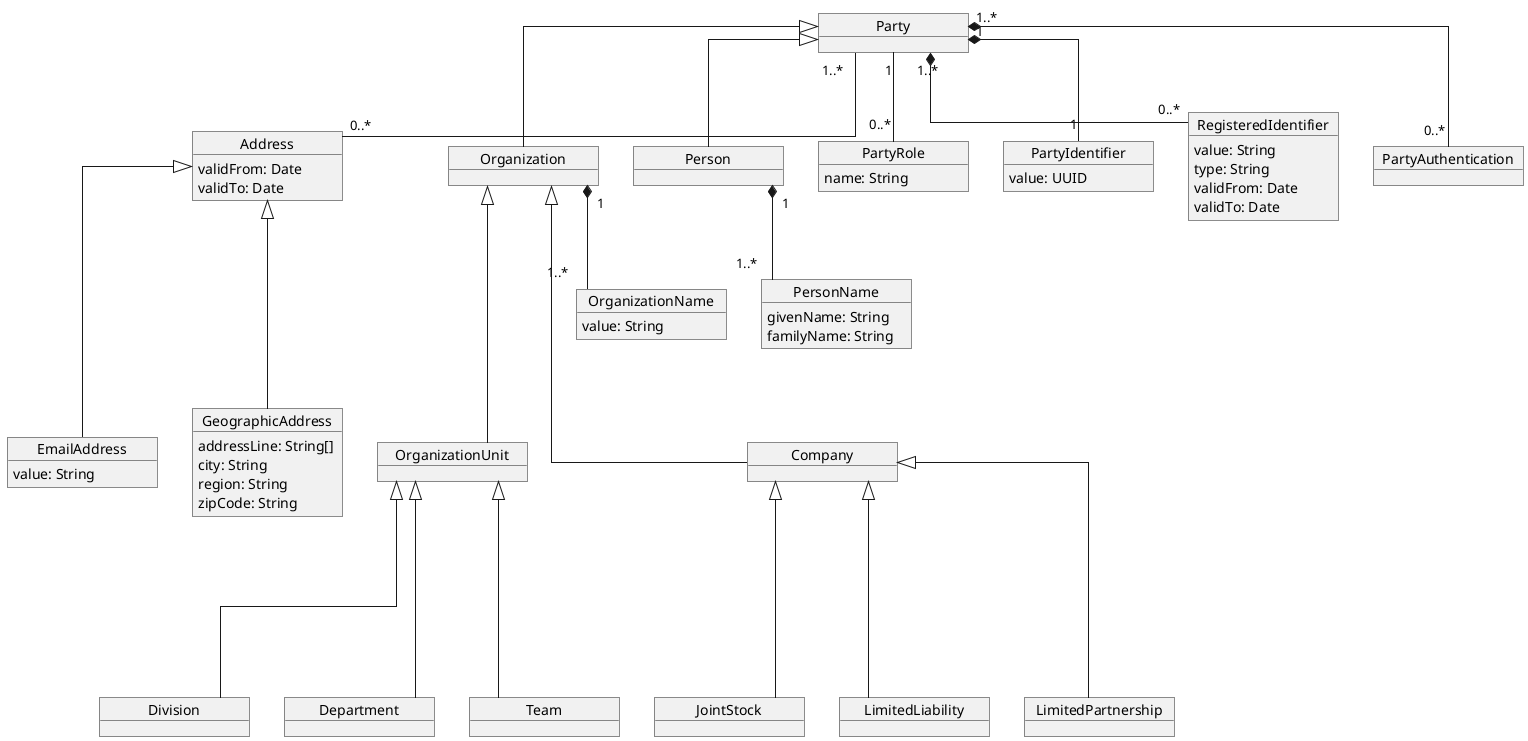 @startuml
skinparam MinClassWidth 150
skinparam linetype ortho

object Party
object Person
object PartyRole {
  name: String
}
object PartyIdentifier {
  value: UUID
}
object RegisteredIdentifier {
  value: String
  type: String
  validFrom: Date
  validTo: Date
}
object PartyAuthentication

object Address {
  validFrom: Date
  validTo: Date
}
object EmailAddress {
  value: String
}
object GeographicAddress {
  addressLine: String[]
  city: String
  region: String
  zipCode: String
}

object PersonName {
  givenName: String
  familyName: String
}

object Organization
object OrganizationName {
  value: String
}
object Company
object JointStock
object LimitedLiability
object LimitedPartnership

object OrganizationUnit
object Division
object Department
object Team

Party "1" *-- "1" PartyIdentifier
Party "1" -- "0..*" PartyRole
Party "1..*" -- "0..*" Address
Party "1..*" *-- "0..*" RegisteredIdentifier
Party "1..*" *-- "0..*" PartyAuthentication

Person "1" *-- "1..*" PersonName
Organization "1" *-- "1..*" OrganizationName

Person -up-|> Party
Organization -up-|> Party
Company --up-|> Organization
JointStock ---up-|> Company
LimitedLiability ---up-|> Company
LimitedPartnership ---up-|> Company
OrganizationUnit --up-|> Organization
Division ---up-|> OrganizationUnit
Department ---up-|> OrganizationUnit
Team ---up-|> OrganizationUnit

EmailAddress --up-|> Address
GeographicAddress --up-|> Address
@enduml